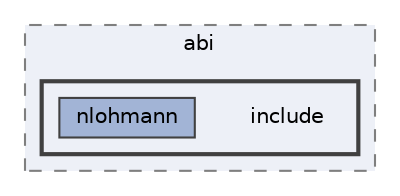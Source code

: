 digraph "/home/ale/sparse-matrix/json/tests/abi/include"
{
 // LATEX_PDF_SIZE
  bgcolor="transparent";
  edge [fontname=Helvetica,fontsize=10,labelfontname=Helvetica,labelfontsize=10];
  node [fontname=Helvetica,fontsize=10,shape=box,height=0.2,width=0.4];
  compound=true
  subgraph clusterdir_637808d67dcd6fb0508f7fc3b478b380 {
    graph [ bgcolor="#edf0f7", pencolor="grey50", label="abi", fontname=Helvetica,fontsize=10 style="filled,dashed", URL="dir_637808d67dcd6fb0508f7fc3b478b380.html",tooltip=""]
  subgraph clusterdir_d20a64f1b4ec910c527273bfc7e0d5f4 {
    graph [ bgcolor="#edf0f7", pencolor="grey25", label="", fontname=Helvetica,fontsize=10 style="filled,bold", URL="dir_d20a64f1b4ec910c527273bfc7e0d5f4.html",tooltip=""]
    dir_d20a64f1b4ec910c527273bfc7e0d5f4 [shape=plaintext, label="include"];
  dir_413d70f95a7e93595238004bd4984f99 [label="nlohmann", fillcolor="#a2b4d6", color="grey25", style="filled", URL="dir_413d70f95a7e93595238004bd4984f99.html",tooltip=""];
  }
  }
}
